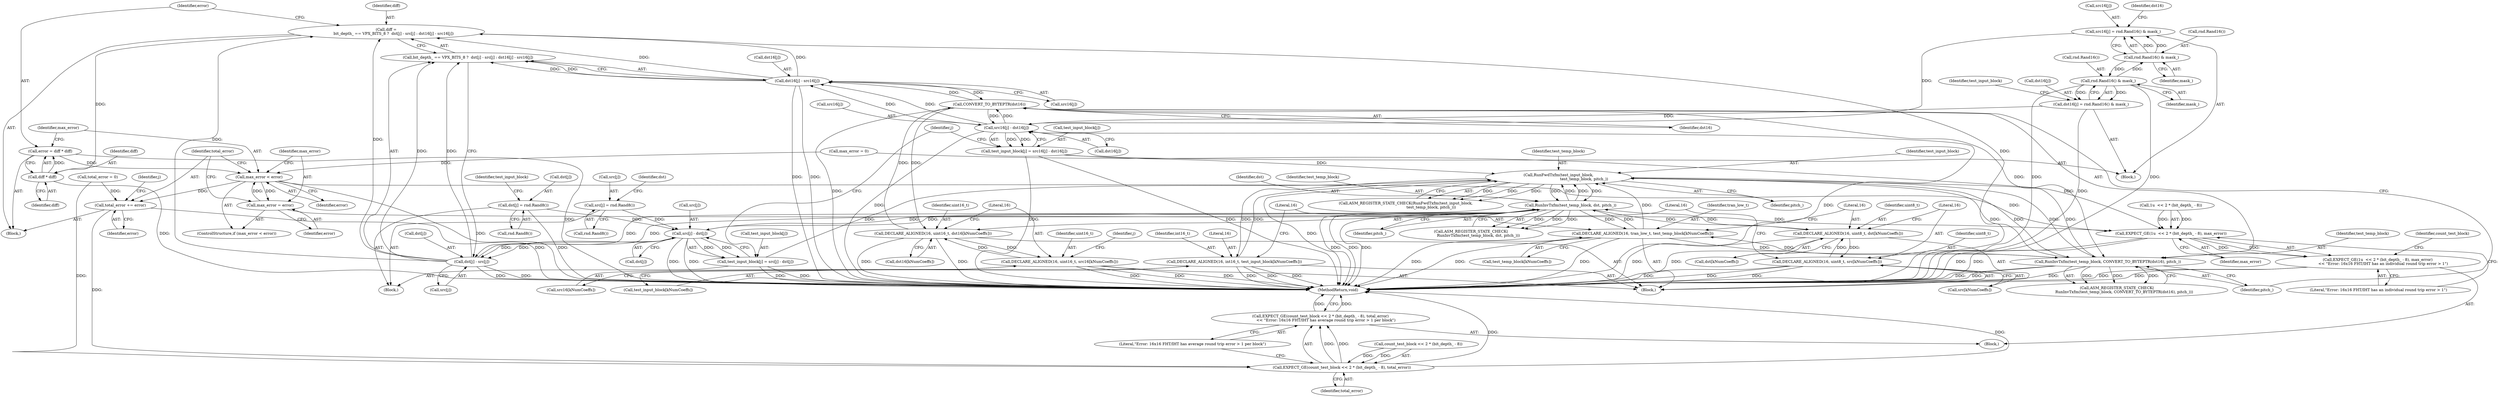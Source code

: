 digraph "0_Android_5a9753fca56f0eeb9f61e342b2fccffc364f9426_44@integer" {
"1000283" [label="(Call,error = diff * diff)"];
"1000285" [label="(Call,diff * diff)"];
"1000262" [label="(Call,diff =\n            bit_depth_ == VPX_BITS_8 ?  dst[j] - src[j] : dst16[j] - src16[j])"];
"1000268" [label="(Call,dst[j] - src[j])"];
"1000238" [label="(Call,RunInvTxfm(test_temp_block, dst, pitch_))"];
"1000228" [label="(Call,RunFwdTxfm(test_input_block,\n                                          test_temp_block, pitch_))"];
"1000127" [label="(Call,DECLARE_ALIGNED(16, int16_t, test_input_block[kNumCoeffs]))"];
"1000189" [label="(Call,test_input_block[j] = src[j] - dst[j])"];
"1000193" [label="(Call,src[j] - dst[j])"];
"1000179" [label="(Call,src[j] = rnd.Rand8())"];
"1000184" [label="(Call,dst[j] = rnd.Rand8())"];
"1000216" [label="(Call,test_input_block[j] = src16[j] - dst16[j])"];
"1000220" [label="(Call,src16[j] - dst16[j])"];
"1000202" [label="(Call,src16[j] = rnd.Rand16() & mask_)"];
"1000206" [label="(Call,rnd.Rand16() & mask_)"];
"1000213" [label="(Call,rnd.Rand16() & mask_)"];
"1000247" [label="(Call,CONVERT_TO_BYTEPTR(dst16))"];
"1000275" [label="(Call,dst16[j] - src16[j])"];
"1000151" [label="(Call,DECLARE_ALIGNED(16, uint16_t, dst16[kNumCoeffs]))"];
"1000157" [label="(Call,DECLARE_ALIGNED(16, uint16_t, src16[kNumCoeffs]))"];
"1000209" [label="(Call,dst16[j] = rnd.Rand16() & mask_)"];
"1000133" [label="(Call,DECLARE_ALIGNED(16, tran_low_t, test_temp_block[kNumCoeffs]))"];
"1000245" [label="(Call,RunInvTxfm(test_temp_block, CONVERT_TO_BYTEPTR(dst16), pitch_))"];
"1000139" [label="(Call,DECLARE_ALIGNED(16, uint8_t, dst[kNumCoeffs]))"];
"1000145" [label="(Call,DECLARE_ALIGNED(16, uint8_t, src[kNumCoeffs]))"];
"1000289" [label="(Call,max_error < error)"];
"1000292" [label="(Call,max_error = error)"];
"1000299" [label="(Call,EXPECT_GE(1u  << 2 * (bit_depth_ - 8), max_error))"];
"1000298" [label="(Call,EXPECT_GE(1u  << 2 * (bit_depth_ - 8), max_error)\n         << \"Error: 16x16 FHT/IHT has an individual round trip error > 1\")"];
"1000295" [label="(Call,total_error += error)"];
"1000310" [label="(Call,EXPECT_GE(count_test_block << 2 * (bit_depth_ - 8), total_error))"];
"1000309" [label="(Call,EXPECT_GE(count_test_block << 2 * (bit_depth_ - 8), total_error)\n         << \"Error: 16x16 FHT/IHT has average round trip error > 1 per block\")"];
"1000246" [label="(Identifier,test_temp_block)"];
"1000244" [label="(Call,ASM_REGISTER_STATE_CHECK(\n            RunInvTxfm(test_temp_block, CONVERT_TO_BYTEPTR(dst16), pitch_)))"];
"1000249" [label="(Identifier,pitch_)"];
"1000296" [label="(Identifier,total_error)"];
"1000228" [label="(Call,RunFwdTxfm(test_input_block,\n                                          test_temp_block, pitch_))"];
"1000180" [label="(Call,src[j])"];
"1000272" [label="(Call,src[j])"];
"1000142" [label="(Call,dst[kNumCoeffs])"];
"1000105" [label="(Call,max_error = 0)"];
"1000140" [label="(Literal,16)"];
"1000153" [label="(Identifier,uint16_t)"];
"1000300" [label="(Call,1u  << 2 * (bit_depth_ - 8))"];
"1000216" [label="(Call,test_input_block[j] = src16[j] - dst16[j])"];
"1000239" [label="(Identifier,test_temp_block)"];
"1000297" [label="(Identifier,error)"];
"1000145" [label="(Call,DECLARE_ALIGNED(16, uint8_t, src[kNumCoeffs]))"];
"1000276" [label="(Call,dst16[j])"];
"1000193" [label="(Call,src[j] - dst[j])"];
"1000189" [label="(Call,test_input_block[j] = src[j] - dst[j])"];
"1000241" [label="(Identifier,pitch_)"];
"1000318" [label="(Identifier,total_error)"];
"1000217" [label="(Call,test_input_block[j])"];
"1000166" [label="(Identifier,j)"];
"1000213" [label="(Call,rnd.Rand16() & mask_)"];
"1000194" [label="(Call,src[j])"];
"1000210" [label="(Call,dst16[j])"];
"1000320" [label="(MethodReturn,void)"];
"1000259" [label="(Identifier,j)"];
"1000141" [label="(Identifier,uint8_t)"];
"1000183" [label="(Call,rnd.Rand8())"];
"1000203" [label="(Call,src16[j])"];
"1000312" [label="(Identifier,count_test_block)"];
"1000129" [label="(Identifier,int16_t)"];
"1000284" [label="(Identifier,error)"];
"1000135" [label="(Identifier,tran_low_t)"];
"1000147" [label="(Identifier,uint8_t)"];
"1000209" [label="(Call,dst16[j] = rnd.Rand16() & mask_)"];
"1000275" [label="(Call,dst16[j] - src16[j])"];
"1000240" [label="(Identifier,dst)"];
"1000185" [label="(Call,dst[j])"];
"1000260" [label="(Block,)"];
"1000229" [label="(Identifier,test_input_block)"];
"1000134" [label="(Literal,16)"];
"1000298" [label="(Call,EXPECT_GE(1u  << 2 * (bit_depth_ - 8), max_error)\n         << \"Error: 16x16 FHT/IHT has an individual round trip error > 1\")"];
"1000220" [label="(Call,src16[j] - dst16[j])"];
"1000128" [label="(Literal,16)"];
"1000152" [label="(Literal,16)"];
"1000207" [label="(Call,rnd.Rand16())"];
"1000238" [label="(Call,RunInvTxfm(test_temp_block, dst, pitch_))"];
"1000126" [label="(Block,)"];
"1000263" [label="(Identifier,diff)"];
"1000158" [label="(Literal,16)"];
"1000214" [label="(Call,rnd.Rand16())"];
"1000285" [label="(Call,diff * diff)"];
"1000295" [label="(Call,total_error += error)"];
"1000269" [label="(Call,dst[j])"];
"1000191" [label="(Identifier,test_input_block)"];
"1000188" [label="(Call,rnd.Rand8())"];
"1000279" [label="(Call,src16[j])"];
"1000262" [label="(Call,diff =\n            bit_depth_ == VPX_BITS_8 ?  dst[j] - src[j] : dst16[j] - src16[j])"];
"1000154" [label="(Call,dst16[kNumCoeffs])"];
"1000283" [label="(Call,error = diff * diff)"];
"1000237" [label="(Call,ASM_REGISTER_STATE_CHECK(\n            RunInvTxfm(test_temp_block, dst, pitch_)))"];
"1000268" [label="(Call,dst[j] - src[j])"];
"1000308" [label="(Literal,\"Error: 16x16 FHT/IHT has an individual round trip error > 1\")"];
"1000151" [label="(Call,DECLARE_ALIGNED(16, uint16_t, dst16[kNumCoeffs]))"];
"1000206" [label="(Call,rnd.Rand16() & mask_)"];
"1000311" [label="(Call,count_test_block << 2 * (bit_depth_ - 8))"];
"1000310" [label="(Call,EXPECT_GE(count_test_block << 2 * (bit_depth_ - 8), total_error))"];
"1000309" [label="(Call,EXPECT_GE(count_test_block << 2 * (bit_depth_ - 8), total_error)\n         << \"Error: 16x16 FHT/IHT has average round trip error > 1 per block\")"];
"1000202" [label="(Call,src16[j] = rnd.Rand16() & mask_)"];
"1000287" [label="(Identifier,diff)"];
"1000197" [label="(Call,dst[j])"];
"1000211" [label="(Identifier,dst16)"];
"1000102" [label="(Block,)"];
"1000231" [label="(Identifier,pitch_)"];
"1000248" [label="(Identifier,dst16)"];
"1000127" [label="(Call,DECLARE_ALIGNED(16, int16_t, test_input_block[kNumCoeffs]))"];
"1000307" [label="(Identifier,max_error)"];
"1000148" [label="(Call,src[kNumCoeffs])"];
"1000289" [label="(Call,max_error < error)"];
"1000286" [label="(Identifier,diff)"];
"1000146" [label="(Literal,16)"];
"1000299" [label="(Call,EXPECT_GE(1u  << 2 * (bit_depth_ - 8), max_error))"];
"1000291" [label="(Identifier,error)"];
"1000109" [label="(Call,total_error = 0)"];
"1000190" [label="(Call,test_input_block[j])"];
"1000157" [label="(Call,DECLARE_ALIGNED(16, uint16_t, src16[kNumCoeffs]))"];
"1000294" [label="(Identifier,error)"];
"1000227" [label="(Call,ASM_REGISTER_STATE_CHECK(RunFwdTxfm(test_input_block,\n                                          test_temp_block, pitch_)))"];
"1000186" [label="(Identifier,dst)"];
"1000136" [label="(Call,test_temp_block[kNumCoeffs])"];
"1000319" [label="(Literal,\"Error: 16x16 FHT/IHT has average round trip error > 1 per block\")"];
"1000160" [label="(Call,src16[kNumCoeffs])"];
"1000290" [label="(Identifier,max_error)"];
"1000133" [label="(Call,DECLARE_ALIGNED(16, tran_low_t, test_temp_block[kNumCoeffs]))"];
"1000230" [label="(Identifier,test_temp_block)"];
"1000221" [label="(Call,src16[j])"];
"1000184" [label="(Call,dst[j] = rnd.Rand8())"];
"1000292" [label="(Call,max_error = error)"];
"1000178" [label="(Block,)"];
"1000201" [label="(Block,)"];
"1000139" [label="(Call,DECLARE_ALIGNED(16, uint8_t, dst[kNumCoeffs]))"];
"1000247" [label="(Call,CONVERT_TO_BYTEPTR(dst16))"];
"1000224" [label="(Call,dst16[j])"];
"1000288" [label="(ControlStructure,if (max_error < error))"];
"1000264" [label="(Call,bit_depth_ == VPX_BITS_8 ?  dst[j] - src[j] : dst16[j] - src16[j])"];
"1000130" [label="(Call,test_input_block[kNumCoeffs])"];
"1000159" [label="(Identifier,uint16_t)"];
"1000245" [label="(Call,RunInvTxfm(test_temp_block, CONVERT_TO_BYTEPTR(dst16), pitch_))"];
"1000208" [label="(Identifier,mask_)"];
"1000218" [label="(Identifier,test_input_block)"];
"1000179" [label="(Call,src[j] = rnd.Rand8())"];
"1000172" [label="(Identifier,j)"];
"1000293" [label="(Identifier,max_error)"];
"1000215" [label="(Identifier,mask_)"];
"1000283" -> "1000260"  [label="AST: "];
"1000283" -> "1000285"  [label="CFG: "];
"1000284" -> "1000283"  [label="AST: "];
"1000285" -> "1000283"  [label="AST: "];
"1000290" -> "1000283"  [label="CFG: "];
"1000283" -> "1000320"  [label="DDG: "];
"1000285" -> "1000283"  [label="DDG: "];
"1000283" -> "1000289"  [label="DDG: "];
"1000285" -> "1000287"  [label="CFG: "];
"1000286" -> "1000285"  [label="AST: "];
"1000287" -> "1000285"  [label="AST: "];
"1000285" -> "1000320"  [label="DDG: "];
"1000262" -> "1000285"  [label="DDG: "];
"1000262" -> "1000260"  [label="AST: "];
"1000262" -> "1000264"  [label="CFG: "];
"1000263" -> "1000262"  [label="AST: "];
"1000264" -> "1000262"  [label="AST: "];
"1000284" -> "1000262"  [label="CFG: "];
"1000262" -> "1000320"  [label="DDG: "];
"1000268" -> "1000262"  [label="DDG: "];
"1000268" -> "1000262"  [label="DDG: "];
"1000275" -> "1000262"  [label="DDG: "];
"1000275" -> "1000262"  [label="DDG: "];
"1000268" -> "1000264"  [label="AST: "];
"1000268" -> "1000272"  [label="CFG: "];
"1000269" -> "1000268"  [label="AST: "];
"1000272" -> "1000268"  [label="AST: "];
"1000264" -> "1000268"  [label="CFG: "];
"1000268" -> "1000320"  [label="DDG: "];
"1000268" -> "1000320"  [label="DDG: "];
"1000268" -> "1000238"  [label="DDG: "];
"1000268" -> "1000264"  [label="DDG: "];
"1000268" -> "1000264"  [label="DDG: "];
"1000238" -> "1000268"  [label="DDG: "];
"1000193" -> "1000268"  [label="DDG: "];
"1000193" -> "1000268"  [label="DDG: "];
"1000238" -> "1000237"  [label="AST: "];
"1000238" -> "1000241"  [label="CFG: "];
"1000239" -> "1000238"  [label="AST: "];
"1000240" -> "1000238"  [label="AST: "];
"1000241" -> "1000238"  [label="AST: "];
"1000237" -> "1000238"  [label="CFG: "];
"1000238" -> "1000320"  [label="DDG: "];
"1000238" -> "1000320"  [label="DDG: "];
"1000238" -> "1000320"  [label="DDG: "];
"1000238" -> "1000133"  [label="DDG: "];
"1000238" -> "1000139"  [label="DDG: "];
"1000238" -> "1000193"  [label="DDG: "];
"1000238" -> "1000228"  [label="DDG: "];
"1000238" -> "1000228"  [label="DDG: "];
"1000238" -> "1000237"  [label="DDG: "];
"1000238" -> "1000237"  [label="DDG: "];
"1000238" -> "1000237"  [label="DDG: "];
"1000228" -> "1000238"  [label="DDG: "];
"1000228" -> "1000238"  [label="DDG: "];
"1000133" -> "1000238"  [label="DDG: "];
"1000139" -> "1000238"  [label="DDG: "];
"1000193" -> "1000238"  [label="DDG: "];
"1000228" -> "1000227"  [label="AST: "];
"1000228" -> "1000231"  [label="CFG: "];
"1000229" -> "1000228"  [label="AST: "];
"1000230" -> "1000228"  [label="AST: "];
"1000231" -> "1000228"  [label="AST: "];
"1000227" -> "1000228"  [label="CFG: "];
"1000228" -> "1000320"  [label="DDG: "];
"1000228" -> "1000127"  [label="DDG: "];
"1000228" -> "1000227"  [label="DDG: "];
"1000228" -> "1000227"  [label="DDG: "];
"1000228" -> "1000227"  [label="DDG: "];
"1000127" -> "1000228"  [label="DDG: "];
"1000189" -> "1000228"  [label="DDG: "];
"1000216" -> "1000228"  [label="DDG: "];
"1000133" -> "1000228"  [label="DDG: "];
"1000245" -> "1000228"  [label="DDG: "];
"1000245" -> "1000228"  [label="DDG: "];
"1000228" -> "1000245"  [label="DDG: "];
"1000228" -> "1000245"  [label="DDG: "];
"1000127" -> "1000126"  [label="AST: "];
"1000127" -> "1000130"  [label="CFG: "];
"1000128" -> "1000127"  [label="AST: "];
"1000129" -> "1000127"  [label="AST: "];
"1000130" -> "1000127"  [label="AST: "];
"1000134" -> "1000127"  [label="CFG: "];
"1000127" -> "1000320"  [label="DDG: "];
"1000127" -> "1000320"  [label="DDG: "];
"1000127" -> "1000320"  [label="DDG: "];
"1000189" -> "1000178"  [label="AST: "];
"1000189" -> "1000193"  [label="CFG: "];
"1000190" -> "1000189"  [label="AST: "];
"1000193" -> "1000189"  [label="AST: "];
"1000172" -> "1000189"  [label="CFG: "];
"1000189" -> "1000320"  [label="DDG: "];
"1000189" -> "1000320"  [label="DDG: "];
"1000193" -> "1000189"  [label="DDG: "];
"1000193" -> "1000189"  [label="DDG: "];
"1000193" -> "1000197"  [label="CFG: "];
"1000194" -> "1000193"  [label="AST: "];
"1000197" -> "1000193"  [label="AST: "];
"1000193" -> "1000320"  [label="DDG: "];
"1000193" -> "1000320"  [label="DDG: "];
"1000179" -> "1000193"  [label="DDG: "];
"1000184" -> "1000193"  [label="DDG: "];
"1000179" -> "1000178"  [label="AST: "];
"1000179" -> "1000183"  [label="CFG: "];
"1000180" -> "1000179"  [label="AST: "];
"1000183" -> "1000179"  [label="AST: "];
"1000186" -> "1000179"  [label="CFG: "];
"1000184" -> "1000178"  [label="AST: "];
"1000184" -> "1000188"  [label="CFG: "];
"1000185" -> "1000184"  [label="AST: "];
"1000188" -> "1000184"  [label="AST: "];
"1000191" -> "1000184"  [label="CFG: "];
"1000184" -> "1000320"  [label="DDG: "];
"1000216" -> "1000201"  [label="AST: "];
"1000216" -> "1000220"  [label="CFG: "];
"1000217" -> "1000216"  [label="AST: "];
"1000220" -> "1000216"  [label="AST: "];
"1000172" -> "1000216"  [label="CFG: "];
"1000216" -> "1000320"  [label="DDG: "];
"1000216" -> "1000320"  [label="DDG: "];
"1000220" -> "1000216"  [label="DDG: "];
"1000220" -> "1000216"  [label="DDG: "];
"1000220" -> "1000224"  [label="CFG: "];
"1000221" -> "1000220"  [label="AST: "];
"1000224" -> "1000220"  [label="AST: "];
"1000220" -> "1000320"  [label="DDG: "];
"1000220" -> "1000320"  [label="DDG: "];
"1000202" -> "1000220"  [label="DDG: "];
"1000247" -> "1000220"  [label="DDG: "];
"1000209" -> "1000220"  [label="DDG: "];
"1000220" -> "1000247"  [label="DDG: "];
"1000220" -> "1000275"  [label="DDG: "];
"1000220" -> "1000275"  [label="DDG: "];
"1000202" -> "1000201"  [label="AST: "];
"1000202" -> "1000206"  [label="CFG: "];
"1000203" -> "1000202"  [label="AST: "];
"1000206" -> "1000202"  [label="AST: "];
"1000211" -> "1000202"  [label="CFG: "];
"1000206" -> "1000202"  [label="DDG: "];
"1000206" -> "1000202"  [label="DDG: "];
"1000206" -> "1000208"  [label="CFG: "];
"1000207" -> "1000206"  [label="AST: "];
"1000208" -> "1000206"  [label="AST: "];
"1000213" -> "1000206"  [label="DDG: "];
"1000206" -> "1000213"  [label="DDG: "];
"1000213" -> "1000209"  [label="AST: "];
"1000213" -> "1000215"  [label="CFG: "];
"1000214" -> "1000213"  [label="AST: "];
"1000215" -> "1000213"  [label="AST: "];
"1000209" -> "1000213"  [label="CFG: "];
"1000213" -> "1000320"  [label="DDG: "];
"1000213" -> "1000320"  [label="DDG: "];
"1000213" -> "1000209"  [label="DDG: "];
"1000213" -> "1000209"  [label="DDG: "];
"1000247" -> "1000245"  [label="AST: "];
"1000247" -> "1000248"  [label="CFG: "];
"1000248" -> "1000247"  [label="AST: "];
"1000249" -> "1000247"  [label="CFG: "];
"1000247" -> "1000320"  [label="DDG: "];
"1000247" -> "1000151"  [label="DDG: "];
"1000247" -> "1000245"  [label="DDG: "];
"1000275" -> "1000247"  [label="DDG: "];
"1000151" -> "1000247"  [label="DDG: "];
"1000247" -> "1000275"  [label="DDG: "];
"1000275" -> "1000264"  [label="AST: "];
"1000275" -> "1000279"  [label="CFG: "];
"1000276" -> "1000275"  [label="AST: "];
"1000279" -> "1000275"  [label="AST: "];
"1000264" -> "1000275"  [label="CFG: "];
"1000275" -> "1000320"  [label="DDG: "];
"1000275" -> "1000320"  [label="DDG: "];
"1000275" -> "1000264"  [label="DDG: "];
"1000275" -> "1000264"  [label="DDG: "];
"1000151" -> "1000126"  [label="AST: "];
"1000151" -> "1000154"  [label="CFG: "];
"1000152" -> "1000151"  [label="AST: "];
"1000153" -> "1000151"  [label="AST: "];
"1000154" -> "1000151"  [label="AST: "];
"1000158" -> "1000151"  [label="CFG: "];
"1000151" -> "1000320"  [label="DDG: "];
"1000151" -> "1000320"  [label="DDG: "];
"1000157" -> "1000151"  [label="DDG: "];
"1000151" -> "1000157"  [label="DDG: "];
"1000157" -> "1000126"  [label="AST: "];
"1000157" -> "1000160"  [label="CFG: "];
"1000158" -> "1000157"  [label="AST: "];
"1000159" -> "1000157"  [label="AST: "];
"1000160" -> "1000157"  [label="AST: "];
"1000166" -> "1000157"  [label="CFG: "];
"1000157" -> "1000320"  [label="DDG: "];
"1000157" -> "1000320"  [label="DDG: "];
"1000157" -> "1000320"  [label="DDG: "];
"1000209" -> "1000201"  [label="AST: "];
"1000210" -> "1000209"  [label="AST: "];
"1000218" -> "1000209"  [label="CFG: "];
"1000209" -> "1000320"  [label="DDG: "];
"1000133" -> "1000126"  [label="AST: "];
"1000133" -> "1000136"  [label="CFG: "];
"1000134" -> "1000133"  [label="AST: "];
"1000135" -> "1000133"  [label="AST: "];
"1000136" -> "1000133"  [label="AST: "];
"1000140" -> "1000133"  [label="CFG: "];
"1000133" -> "1000320"  [label="DDG: "];
"1000133" -> "1000320"  [label="DDG: "];
"1000133" -> "1000320"  [label="DDG: "];
"1000245" -> "1000133"  [label="DDG: "];
"1000133" -> "1000245"  [label="DDG: "];
"1000245" -> "1000244"  [label="AST: "];
"1000245" -> "1000249"  [label="CFG: "];
"1000246" -> "1000245"  [label="AST: "];
"1000249" -> "1000245"  [label="AST: "];
"1000244" -> "1000245"  [label="CFG: "];
"1000245" -> "1000320"  [label="DDG: "];
"1000245" -> "1000320"  [label="DDG: "];
"1000245" -> "1000320"  [label="DDG: "];
"1000245" -> "1000244"  [label="DDG: "];
"1000245" -> "1000244"  [label="DDG: "];
"1000245" -> "1000244"  [label="DDG: "];
"1000139" -> "1000126"  [label="AST: "];
"1000139" -> "1000142"  [label="CFG: "];
"1000140" -> "1000139"  [label="AST: "];
"1000141" -> "1000139"  [label="AST: "];
"1000142" -> "1000139"  [label="AST: "];
"1000146" -> "1000139"  [label="CFG: "];
"1000139" -> "1000320"  [label="DDG: "];
"1000139" -> "1000320"  [label="DDG: "];
"1000145" -> "1000139"  [label="DDG: "];
"1000139" -> "1000145"  [label="DDG: "];
"1000145" -> "1000126"  [label="AST: "];
"1000145" -> "1000148"  [label="CFG: "];
"1000146" -> "1000145"  [label="AST: "];
"1000147" -> "1000145"  [label="AST: "];
"1000148" -> "1000145"  [label="AST: "];
"1000152" -> "1000145"  [label="CFG: "];
"1000145" -> "1000320"  [label="DDG: "];
"1000145" -> "1000320"  [label="DDG: "];
"1000145" -> "1000320"  [label="DDG: "];
"1000289" -> "1000288"  [label="AST: "];
"1000289" -> "1000291"  [label="CFG: "];
"1000290" -> "1000289"  [label="AST: "];
"1000291" -> "1000289"  [label="AST: "];
"1000293" -> "1000289"  [label="CFG: "];
"1000296" -> "1000289"  [label="CFG: "];
"1000289" -> "1000320"  [label="DDG: "];
"1000292" -> "1000289"  [label="DDG: "];
"1000105" -> "1000289"  [label="DDG: "];
"1000289" -> "1000292"  [label="DDG: "];
"1000289" -> "1000295"  [label="DDG: "];
"1000289" -> "1000299"  [label="DDG: "];
"1000292" -> "1000288"  [label="AST: "];
"1000292" -> "1000294"  [label="CFG: "];
"1000293" -> "1000292"  [label="AST: "];
"1000294" -> "1000292"  [label="AST: "];
"1000296" -> "1000292"  [label="CFG: "];
"1000292" -> "1000299"  [label="DDG: "];
"1000299" -> "1000298"  [label="AST: "];
"1000299" -> "1000307"  [label="CFG: "];
"1000300" -> "1000299"  [label="AST: "];
"1000307" -> "1000299"  [label="AST: "];
"1000308" -> "1000299"  [label="CFG: "];
"1000299" -> "1000320"  [label="DDG: "];
"1000299" -> "1000320"  [label="DDG: "];
"1000299" -> "1000298"  [label="DDG: "];
"1000299" -> "1000298"  [label="DDG: "];
"1000300" -> "1000299"  [label="DDG: "];
"1000300" -> "1000299"  [label="DDG: "];
"1000105" -> "1000299"  [label="DDG: "];
"1000298" -> "1000102"  [label="AST: "];
"1000298" -> "1000308"  [label="CFG: "];
"1000308" -> "1000298"  [label="AST: "];
"1000312" -> "1000298"  [label="CFG: "];
"1000298" -> "1000320"  [label="DDG: "];
"1000298" -> "1000320"  [label="DDG: "];
"1000295" -> "1000260"  [label="AST: "];
"1000295" -> "1000297"  [label="CFG: "];
"1000296" -> "1000295"  [label="AST: "];
"1000297" -> "1000295"  [label="AST: "];
"1000259" -> "1000295"  [label="CFG: "];
"1000295" -> "1000320"  [label="DDG: "];
"1000109" -> "1000295"  [label="DDG: "];
"1000295" -> "1000310"  [label="DDG: "];
"1000310" -> "1000309"  [label="AST: "];
"1000310" -> "1000318"  [label="CFG: "];
"1000311" -> "1000310"  [label="AST: "];
"1000318" -> "1000310"  [label="AST: "];
"1000319" -> "1000310"  [label="CFG: "];
"1000310" -> "1000320"  [label="DDG: "];
"1000310" -> "1000320"  [label="DDG: "];
"1000310" -> "1000309"  [label="DDG: "];
"1000310" -> "1000309"  [label="DDG: "];
"1000311" -> "1000310"  [label="DDG: "];
"1000311" -> "1000310"  [label="DDG: "];
"1000109" -> "1000310"  [label="DDG: "];
"1000309" -> "1000102"  [label="AST: "];
"1000309" -> "1000319"  [label="CFG: "];
"1000319" -> "1000309"  [label="AST: "];
"1000320" -> "1000309"  [label="CFG: "];
"1000309" -> "1000320"  [label="DDG: "];
"1000309" -> "1000320"  [label="DDG: "];
}
